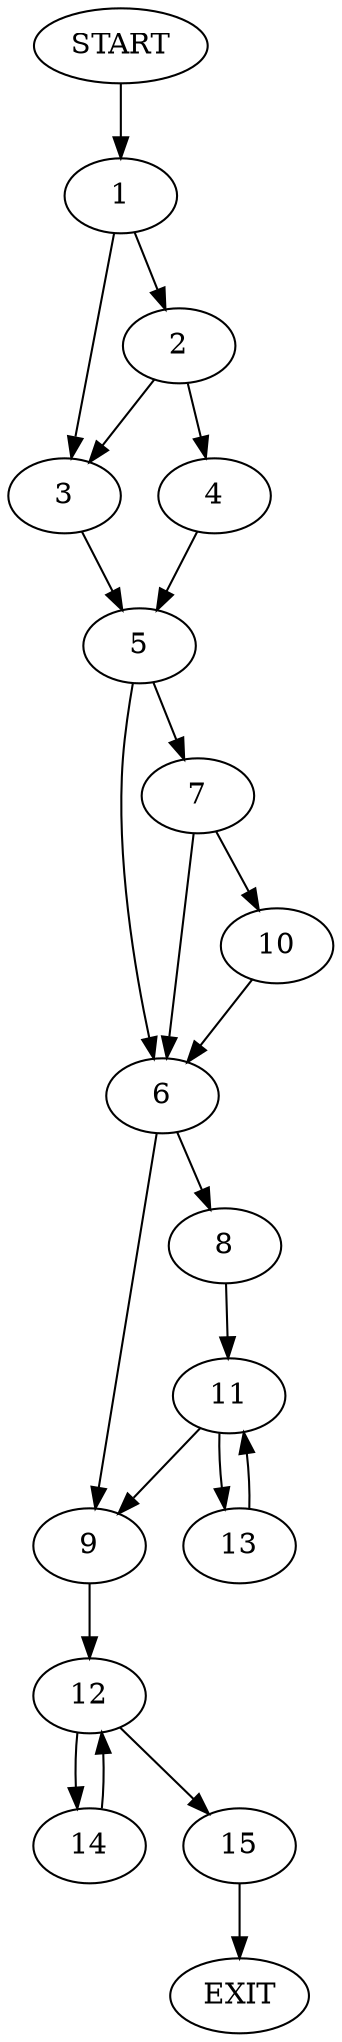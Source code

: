 digraph {
0 [label="START"]
16 [label="EXIT"]
0 -> 1
1 -> 2
1 -> 3
2 -> 4
2 -> 3
3 -> 5
4 -> 5
5 -> 6
5 -> 7
6 -> 8
6 -> 9
7 -> 10
7 -> 6
10 -> 6
8 -> 11
9 -> 12
11 -> 13
11 -> 9
13 -> 11
12 -> 14
12 -> 15
15 -> 16
14 -> 12
}
